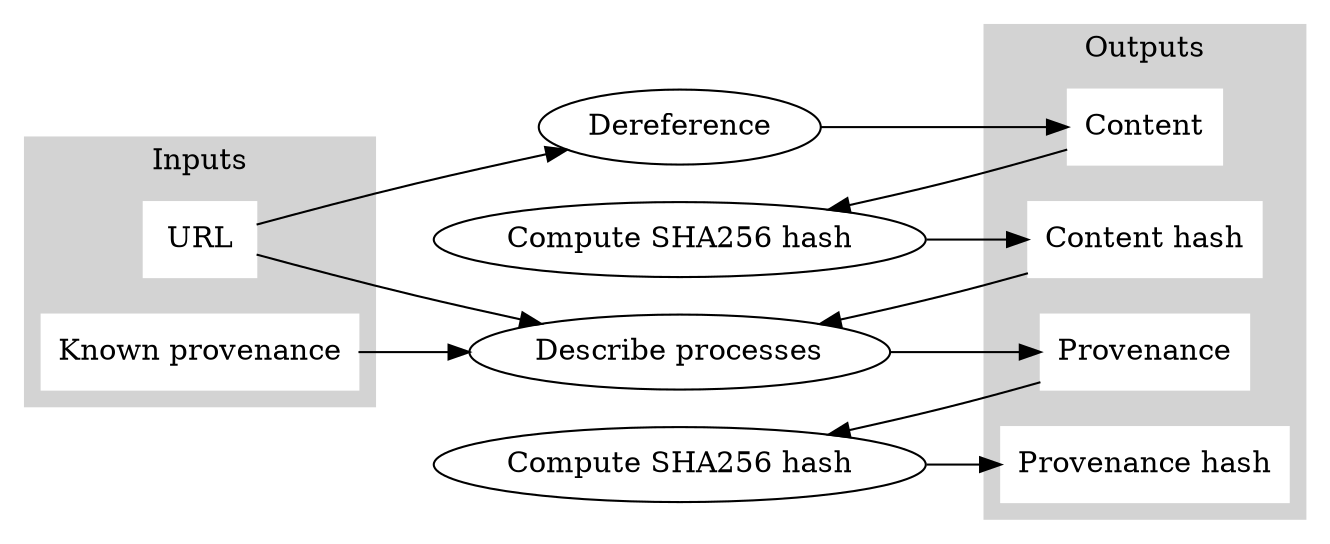 digraph G {
    rankdir="LR"
    
    subgraph cluster_0 {
        style=filled
        color=lightgrey
        node [style=filled, color=white, shape=Mrectangle]
        label = "Inputs"
        url [label="URL"]
        previousProv [label="Known provenance"]
    }
    
    subgraph cluster_1 {
        style=invis
        dereference [label="Dereference"]
        generateProvenance [label="Describe processes"]
        computeContentHash [label="Compute SHA256 hash"]
        computeProvHash [label="Compute SHA256 hash"]
    }
    
    subgraph cluster_2 {
        style=filled
        color=lightgrey
        node [style=filled, color=white, shape=Mrectangle]
        label = "Outputs"
        content [label="Content"]
        contentHash [label="Content hash"]
        newProv [label="Provenance"]
        newProvHash [label="Provenance hash"]
    }
    
    url -> dereference -> content
    content -> computeContentHash -> contentHash
    url, previousProv, contentHash -> generateProvenance -> newProv
    newProv -> computeProvHash -> newProvHash
}
